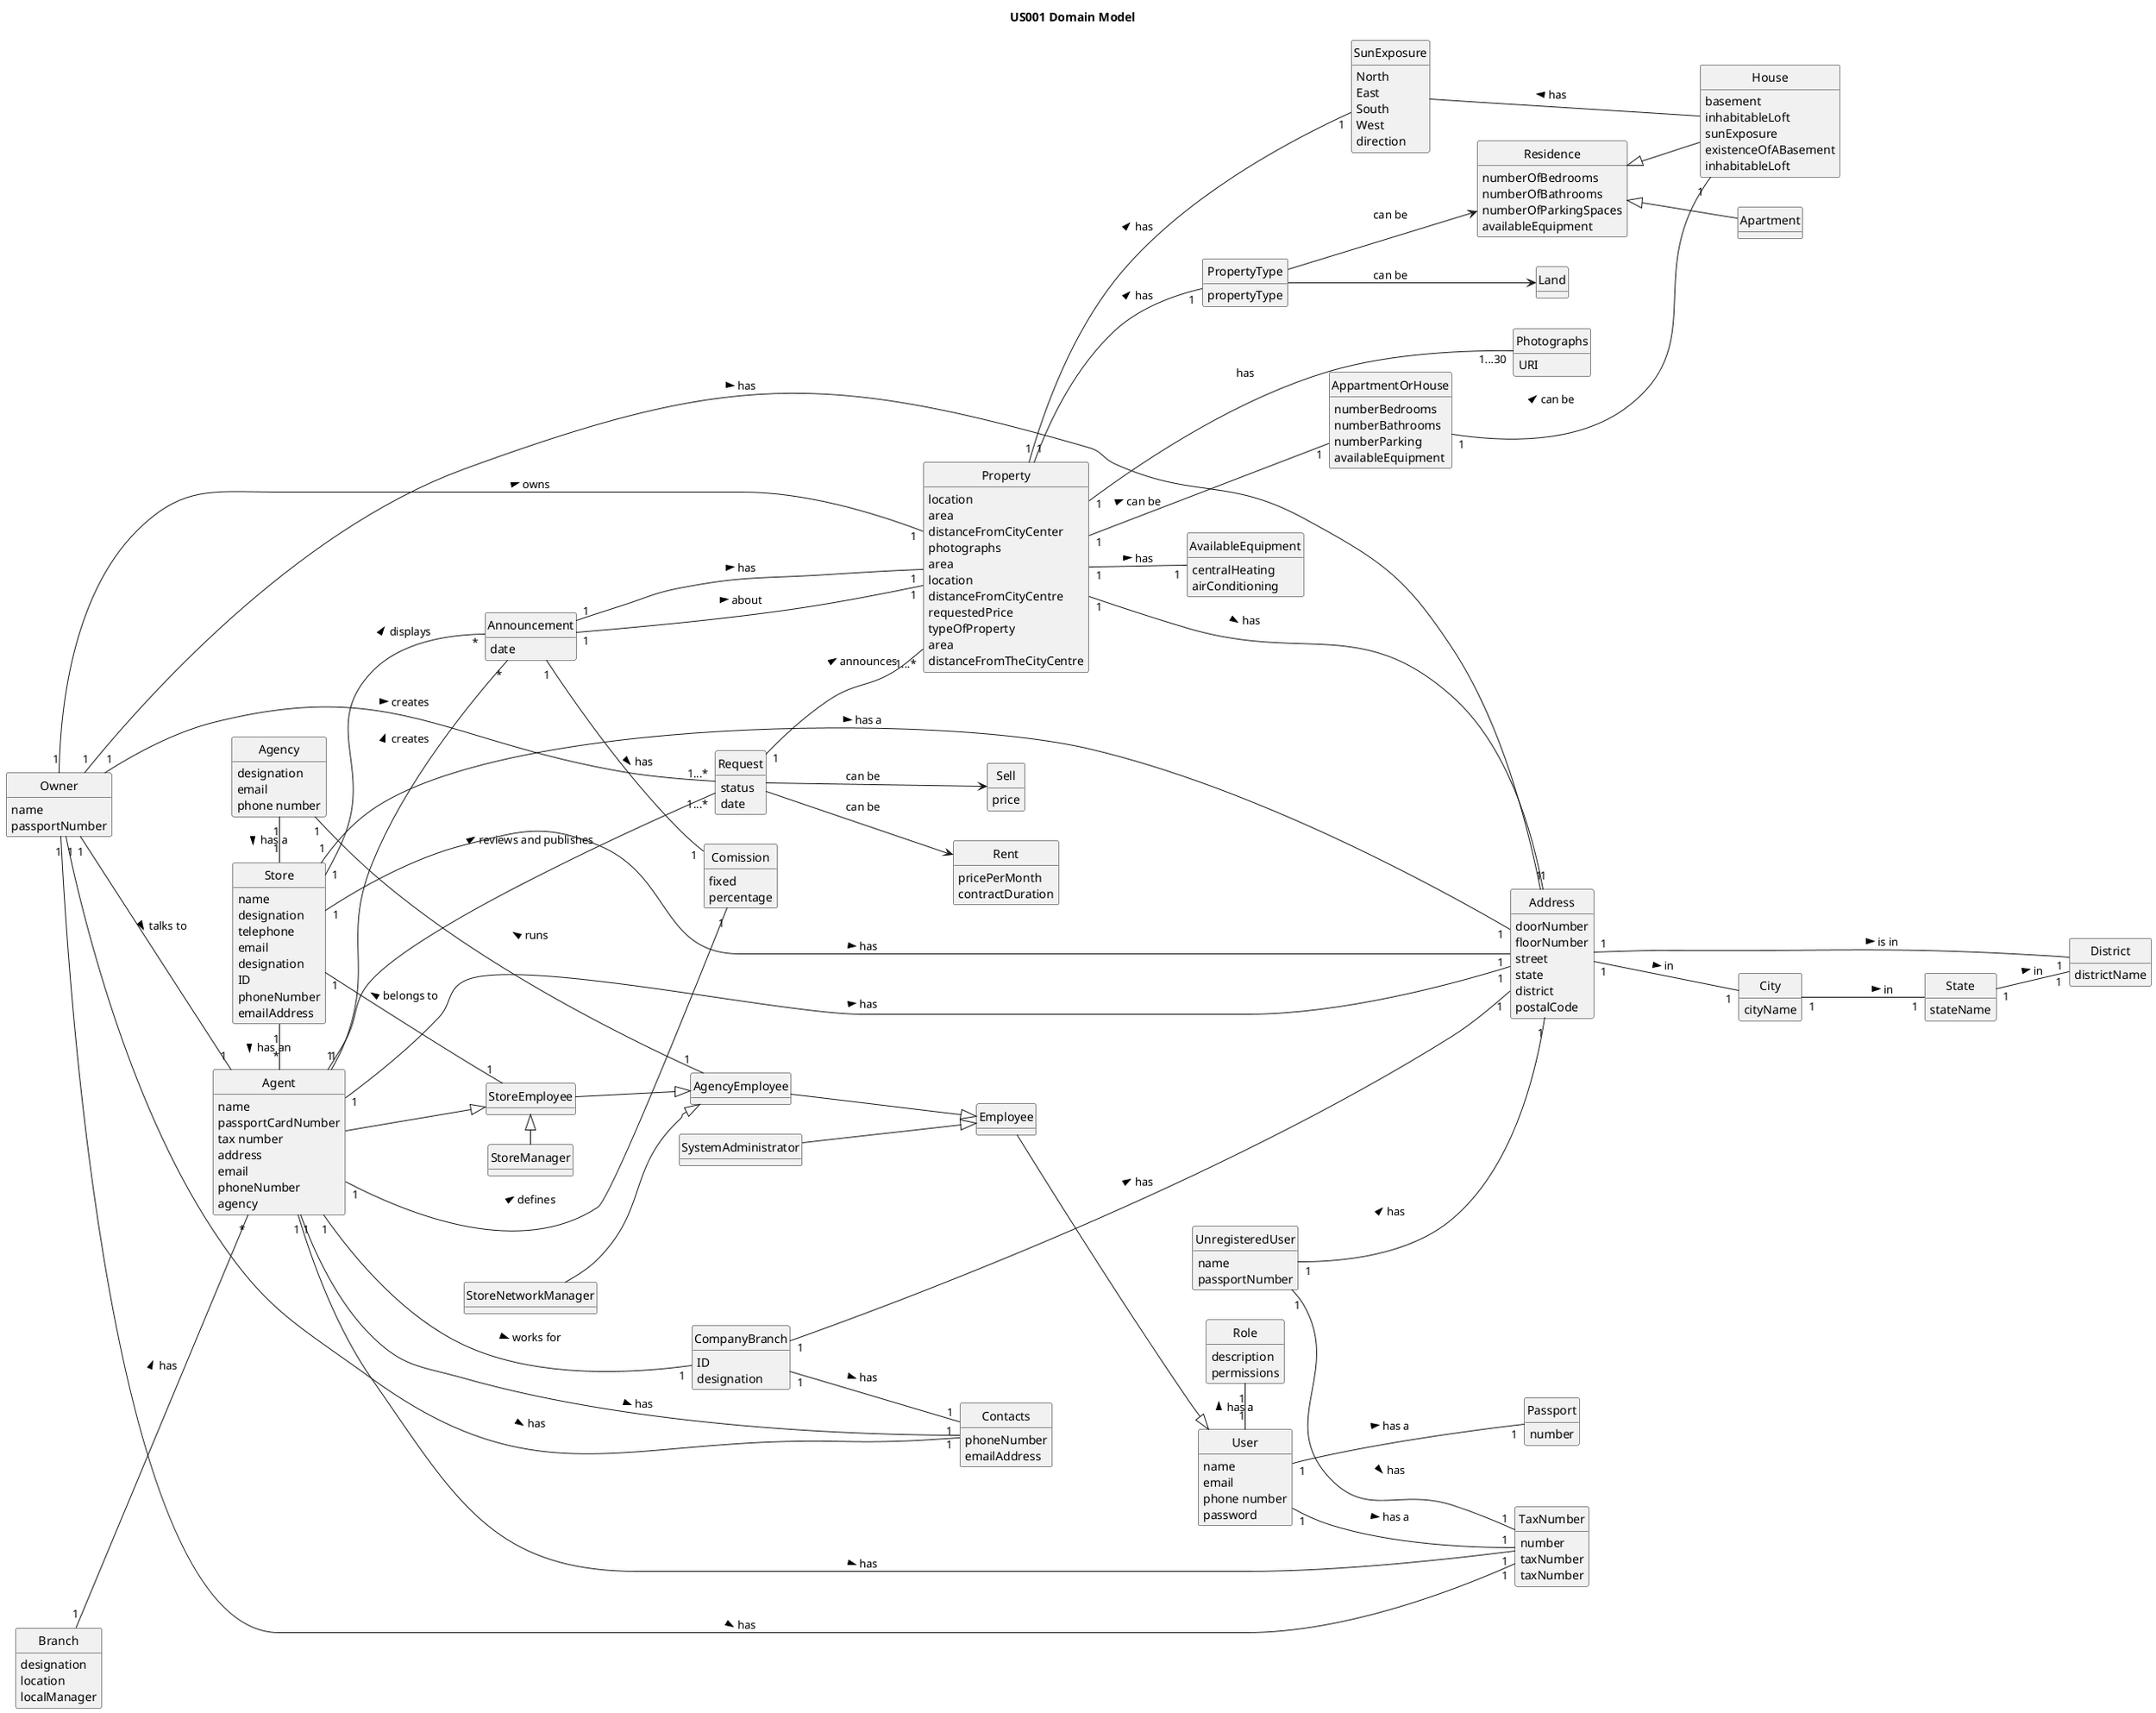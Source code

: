 @startuml
skinparam monochrome true
skinparam packageStyle rectangle
skinparam shadowing false

left to right direction

hide circle
hide methods

title US001 Domain Model


class District {
}

class Announcement {
}

class Store {
}

class Property {
location
area
distanceFromCityCenter
photographs
}

class AvailableEquipment {
centralHeating
airConditioning
}

class SunExposure {
North
East
South
West
}
class Branch {
    designation
    location
    localManager
}

class Agent {
    name
    passportCardNumber
    tax number
    address
    email
    phoneNumber
    agency
}

class Property {
    area
    location
    distanceFromCityCentre
    requestedPrice
    typeOfProperty
}

class Announcement {
    date
}

class AppartmentOrHouse {
    numberBedrooms
    numberBathrooms
    numberParking
    availableEquipment
}

class House {
    basement
    inhabitableLoft
    sunExposure
}

class Comission {
    fixed
    percentage
}
class User {
name
email
phone number
password
}
class Passport {
number
}
class TaxNumber {
number
}

class Agency {
designation
email
phone number
}
class Agent {
}

class Store {
name
designation
telephone
email
}
class Role {
description
permissions
}
class SystemAdministrator {
}
class StoreManager {
}
class StoreNetworkManager {
}
class Employee {

}
class StoreEmployee {
}

class AgencyEmployee {
}

class Owner{
name
passportNumber
}
class CompanyBranch{
ID
designation
}

class Contacts{
phoneNumber
emailAddress
}

class Address{
doorNumber
floorNumber
street
state
district
postalCode
}

class Request{
status
date
}

class Property{
area
distanceFromTheCityCentre
}

class Residence{
numberOfBedrooms
numberOfBathrooms
numberOfParkingSpaces
availableEquipment
}

class House{
existenceOfABasement
inhabitableLoft
}

class Land{
}

class Sell{
price
}

class Rent{
pricePerMonth
contractDuration
}

class Photographs{
URI
}

class TaxNumber{
taxNumber
}

class Apartment{
}

class SunExposure{
direction
}

class PropertyType{
propertyType
}


class Store {
    designation
    ID
    phoneNumber
    emailAddress
}

class State {
    stateName
}

class District {
    districtName
}

class City {
    cityName
}




class UnregisteredUser{
name
passportNumber
}



class TaxNumber{
taxNumber
}


UnregisteredUser "1" -- "1" Address : has >
UnregisteredUser "1" -- "1" TaxNumber : has >

Address "1" -- "1" City : in >
City "1" -- "1" State : in >
State "1" -- "1" District : in >

Owner "1" --- "1" Address : has >
Owner "1" -- "1...*" Request : creates >
Owner "1" -- "1" TaxNumber : has >
Owner "1" -- "1" Contacts : has >

Agent "1" --- "1" Address : has >
Agent "1" --- "1...*" Request : reviews and publishes >
Agent "1" --- "1" TaxNumber : has >
Agent "1" --- "1" Contacts : has >
Agent "1" --- "1" CompanyBranch : works for >

Property "1" -- "1" PropertyType : has >
Property "1" --- "1...30" Photographs : has

Property "1" --- "1" Address : has >
PropertyType --> Residence : can be
PropertyType --> Land : can be

CompanyBranch "1" --- "1" Address : has >
CompanyBranch "1" -- "1" Contacts : has >

Residence <|-- House
Residence <|-- Apartment

Request --> Sell : can be
Request --> Rent : can be
Request "1"--"1...*" Property : announces >

SunExposure -- House : has <

User "1" -- "1" Passport: has a >
User "1" -- "1" TaxNumber: has a >
User "1" -left- "1" Role: has a >
Agency "1" -right- "1" Store: has a >
SystemAdministrator  --|> Employee
Agent  --|>   StoreEmployee
StoreManager  --left|> StoreEmployee

AgencyEmployee "1" -left- "1" Agency: runs >
StoreEmployee "1" -right- "1" Store: belongs to >
Agent "*" -left- "1" Store : has an <
StoreNetworkManager --|> AgencyEmployee
Employee --|> User
AgencyEmployee --|> Employee
StoreEmployee --|> AgencyEmployee

Store "1" -- "1" Address: has a >

Store "1"-- "*" Announcement : displays >
Store "1" -- "1" Address : has >
Address "1" -- "1" District : is in >
Announcement "1" -- "1" Property : about >
Property "1" -- "1" AvailableEquipment : has >
Property "1" -- "1" SunExposure : has >
Branch "1" -- "*" Agent : has >
Agent "1" -- "*" Announcement : creates >
Owner "1" -- "1" Property : owns >
Announcement "1" - "1" Property : has >
Property "1" -- "1" AppartmentOrHouse : can be >
AppartmentOrHouse "1" - "1" House : can be >
Announcement "1" -- "1" Comission : has >
Agent "1" - "1" Comission : defines >
Owner "1" -- "1" Agent: talks to >
@enduml